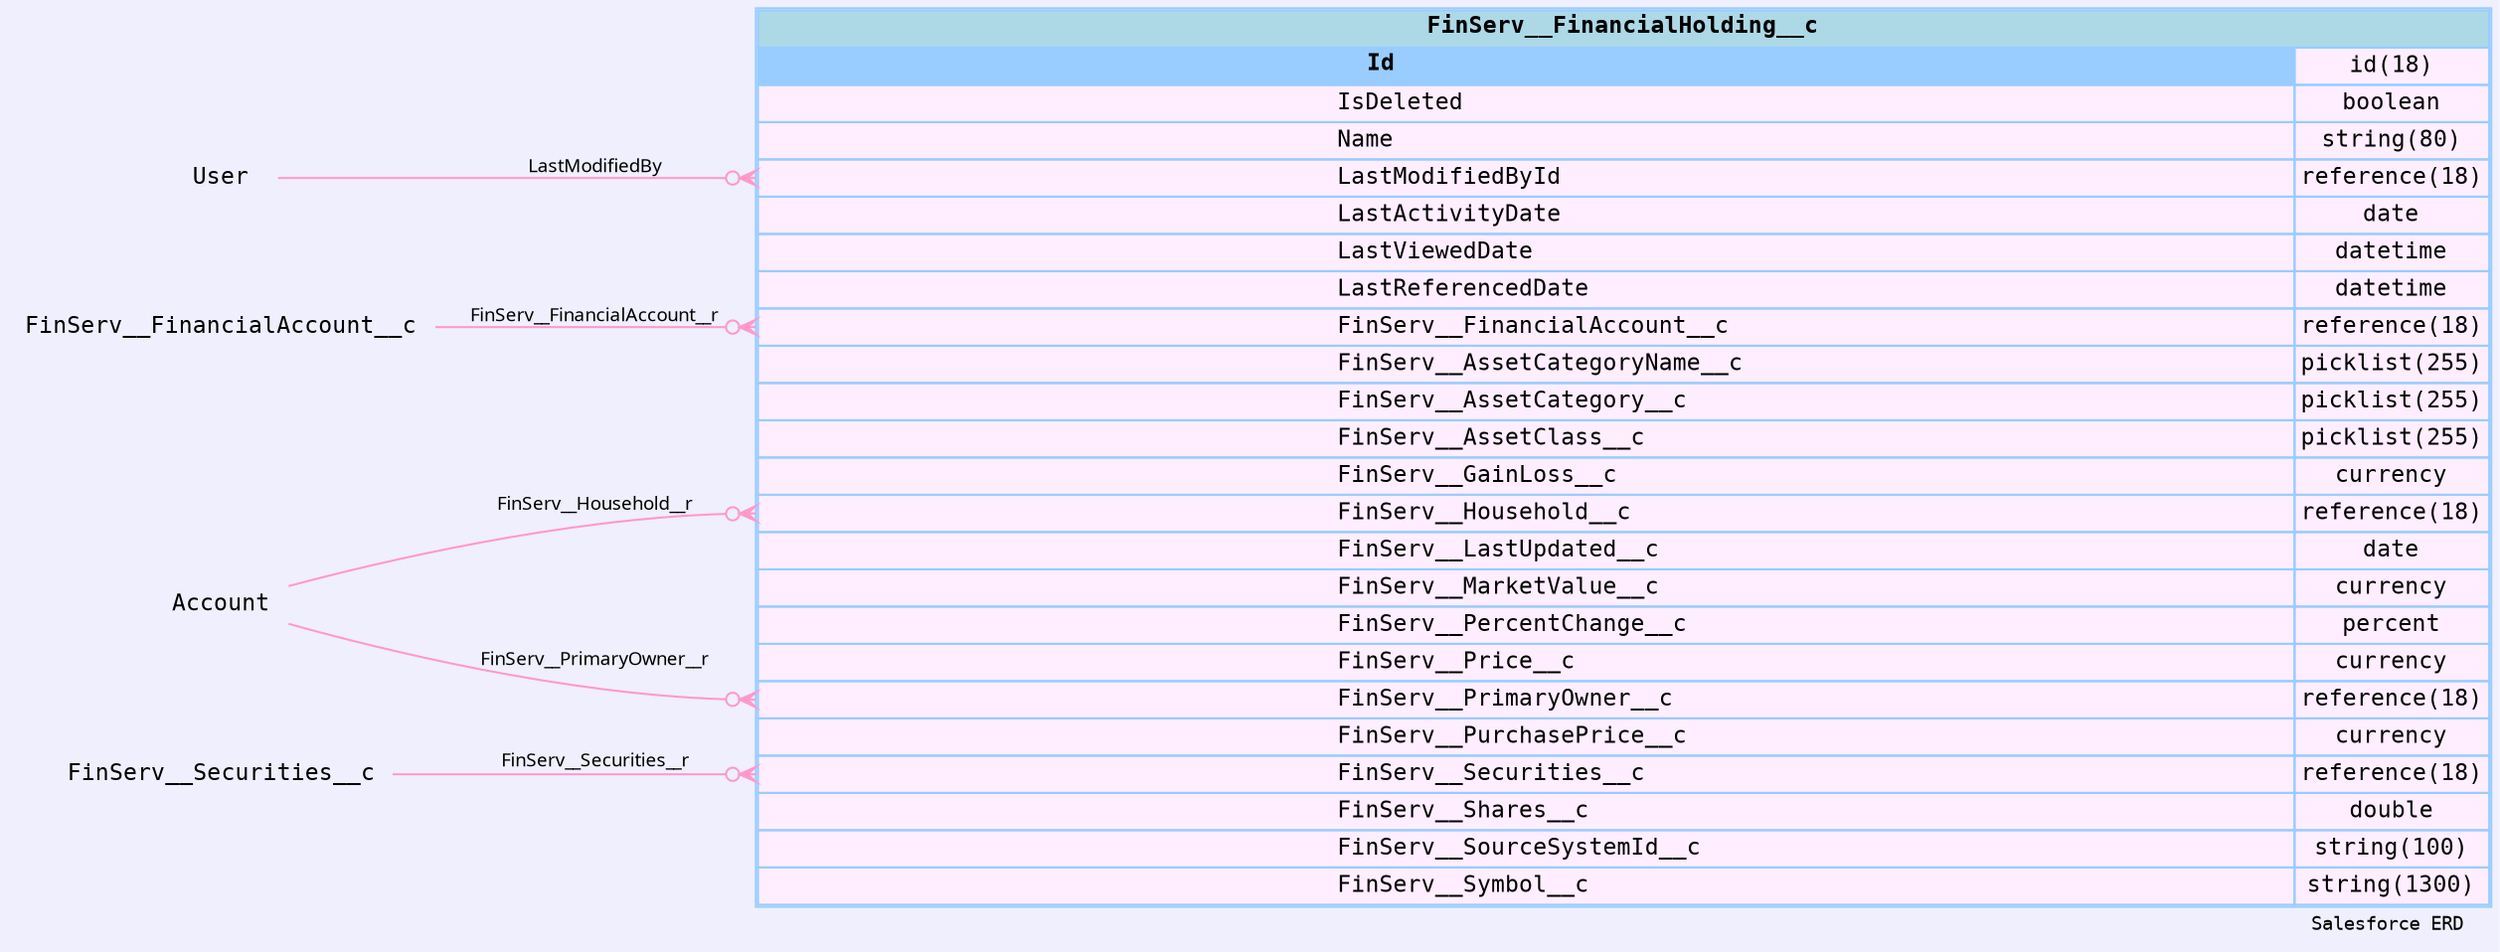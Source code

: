 
        digraph "Salesforce+ ERD" {  
            graph [  
              rankdir="RL"  
              bgcolor="#efeffd"  
              label="Salesforce ERD "  
              labeljust="r"  
              nodesep="0.18"  
              ranksep="0.46"        
              fontname="Courier"  
              fontsize="9"  
            ];  
            node [  
              fontname="Courier"  
              fontsize="11"  
              shape="plaintext"  
              color="#99ccff"  
            ];  
            edge [ arrowsize="0.8"   ];
        
            FinServ__FinancialHolding__c [shape=none, margin=0, label=<
                <table border="1" cellborder="1" cellspacing="0" bgcolor="#ffeeff" >   
                  <tr><td colspan="3" bgcolor="lightblue"><b>FinServ__FinancialHolding__c</b></td></tr>
             <tr>
                                        <td  bgcolor="#99ccff" port="Id" align="left">
                                           <b>Id</b>
                                        </td><td>id(18)</td></tr> <tr>
                                         <td port="IsDeleted" align="left">
                                         IsDeleted
                                       </td><td>boolean</td></tr> <tr>
                                         <td port="Name" align="left">
                                         Name
                                       </td><td>string(80)</td></tr> <tr>
                                         <td port="LastModifiedById" align="left">
                                         LastModifiedById
                                       </td><td>reference(18)</td></tr> <tr>
                                         <td port="LastActivityDate" align="left">
                                         LastActivityDate
                                       </td><td>date</td></tr> <tr>
                                         <td port="LastViewedDate" align="left">
                                         LastViewedDate
                                       </td><td>datetime</td></tr> <tr>
                                         <td port="LastReferencedDate" align="left">
                                         LastReferencedDate
                                       </td><td>datetime</td></tr> <tr>
                                         <td port="FinServ__FinancialAccount__c" align="left">
                                         FinServ__FinancialAccount__c
                                       </td><td>reference(18)</td></tr> <tr>
                                         <td port="FinServ__AssetCategoryName__c" align="left">
                                         FinServ__AssetCategoryName__c
                                       </td><td>picklist(255)</td></tr> <tr>
                                         <td port="FinServ__AssetCategory__c" align="left">
                                         FinServ__AssetCategory__c
                                       </td><td>picklist(255)</td></tr> <tr>
                                         <td port="FinServ__AssetClass__c" align="left">
                                         FinServ__AssetClass__c
                                       </td><td>picklist(255)</td></tr> <tr>
                                         <td port="FinServ__GainLoss__c" align="left">
                                         FinServ__GainLoss__c
                                       </td><td>currency</td></tr> <tr>
                                         <td port="FinServ__Household__c" align="left">
                                         FinServ__Household__c
                                       </td><td>reference(18)</td></tr> <tr>
                                         <td port="FinServ__LastUpdated__c" align="left">
                                         FinServ__LastUpdated__c
                                       </td><td>date</td></tr> <tr>
                                         <td port="FinServ__MarketValue__c" align="left">
                                         FinServ__MarketValue__c
                                       </td><td>currency</td></tr> <tr>
                                         <td port="FinServ__PercentChange__c" align="left">
                                         FinServ__PercentChange__c
                                       </td><td>percent</td></tr> <tr>
                                         <td port="FinServ__Price__c" align="left">
                                         FinServ__Price__c
                                       </td><td>currency</td></tr> <tr>
                                         <td port="FinServ__PrimaryOwner__c" align="left">
                                         FinServ__PrimaryOwner__c
                                       </td><td>reference(18)</td></tr> <tr>
                                         <td port="FinServ__PurchasePrice__c" align="left">
                                         FinServ__PurchasePrice__c
                                       </td><td>currency</td></tr> <tr>
                                         <td port="FinServ__Securities__c" align="left">
                                         FinServ__Securities__c
                                       </td><td>reference(18)</td></tr> <tr>
                                         <td port="FinServ__Shares__c" align="left">
                                         FinServ__Shares__c
                                       </td><td>double</td></tr> <tr>
                                         <td port="FinServ__SourceSystemId__c" align="left">
                                         FinServ__SourceSystemId__c
                                       </td><td>string(100)</td></tr> <tr>
                                         <td port="FinServ__Symbol__c" align="left">
                                         FinServ__Symbol__c
                                       </td><td>string(1300)</td></tr>            
                </table>
                >
                  URL="#"
                  tooltip=" FinServ__FinancialHolding__c "
                ];
            
                            "FinServ__FinancialHolding__c" : "LastModifiedById": w -> 
                                  "User" : "Id" 
                                           : e 
                                          [arrowhead=none 
                                           dir=back 
                                           arrowtail=crowodot 
                                           color="#ff99cc"
                                           label="LastModifiedBy"
                                           fontname="Monaco"
                                           fontsize="9"
                                          ];
                      
                            "FinServ__FinancialHolding__c" : "FinServ__FinancialAccount__c": w -> 
                                  "FinServ__FinancialAccount__c" : "Id" 
                                           : e 
                                          [arrowhead=none 
                                           dir=back 
                                           arrowtail=crowodot 
                                           color="#ff99cc"
                                           label="FinServ__FinancialAccount__r"
                                           fontname="Monaco"
                                           fontsize="9"
                                          ];
                      
                            "FinServ__FinancialHolding__c" : "FinServ__Household__c": w -> 
                                  "Account" : "Id" 
                                           : e 
                                          [arrowhead=none 
                                           dir=back 
                                           arrowtail=crowodot 
                                           color="#ff99cc"
                                           label="FinServ__Household__r"
                                           fontname="Monaco"
                                           fontsize="9"
                                          ];
                      
                            "FinServ__FinancialHolding__c" : "FinServ__PrimaryOwner__c": w -> 
                                  "Account" : "Id" 
                                           : e 
                                          [arrowhead=none 
                                           dir=back 
                                           arrowtail=crowodot 
                                           color="#ff99cc"
                                           label="FinServ__PrimaryOwner__r"
                                           fontname="Monaco"
                                           fontsize="9"
                                          ];
                      
                            "FinServ__FinancialHolding__c" : "FinServ__Securities__c": w -> 
                                  "FinServ__Securities__c" : "Id" 
                                           : e 
                                          [arrowhead=none 
                                           dir=back 
                                           arrowtail=crowodot 
                                           color="#ff99cc"
                                           label="FinServ__Securities__r"
                                           fontname="Monaco"
                                           fontsize="9"
                                          ];
                      }